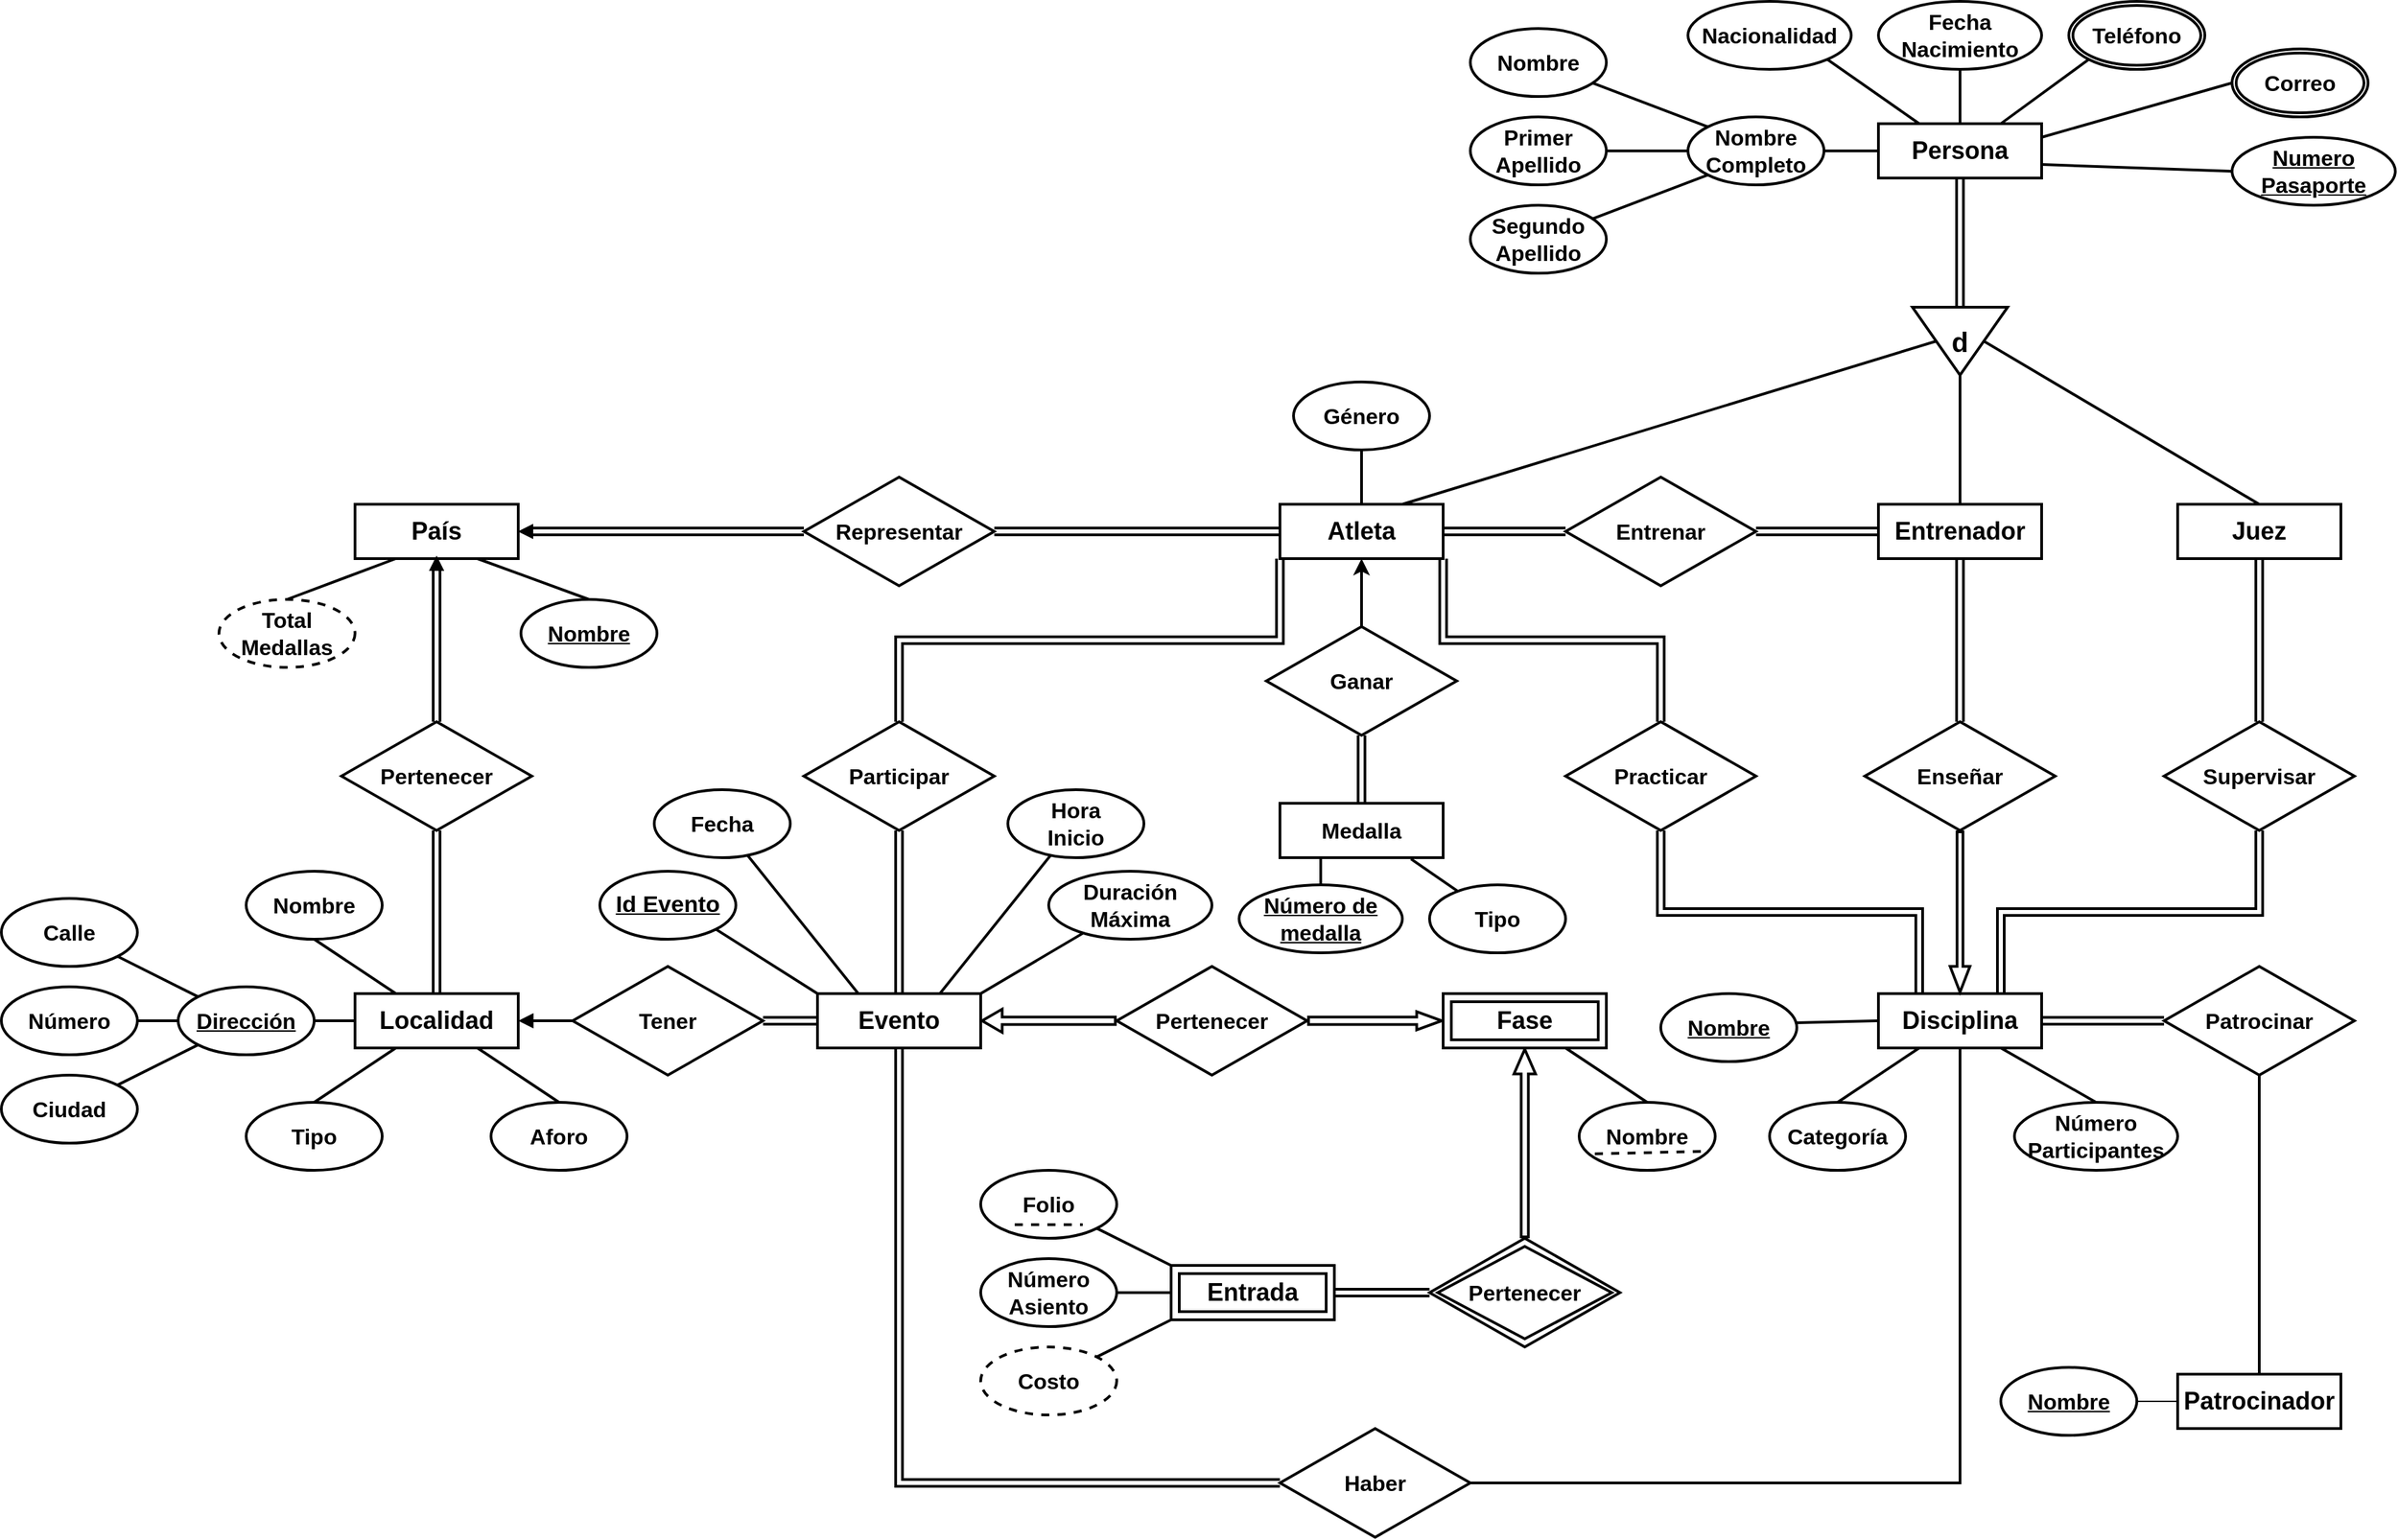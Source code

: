<mxfile version="24.7.12">
  <diagram name="Page-1" id="LiezAGvVRgzi3G7GpPHH">
    <mxGraphModel grid="1" page="1" gridSize="10" guides="1" tooltips="1" connect="1" arrows="1" fold="1" pageScale="1" pageWidth="1920" pageHeight="1200" math="0" shadow="0">
      <root>
        <mxCell id="0" />
        <mxCell id="1" parent="0" />
        <mxCell id="bsaB0ONzZgbv7g-aSTrf-12" style="rounded=0;orthogonalLoop=1;jettySize=auto;html=1;exitX=0;exitY=0.5;exitDx=0;exitDy=0;entryX=1;entryY=0.5;entryDx=0;entryDy=0;endArrow=none;endFill=0;" edge="1" parent="1" source="Hb0H6WGofjAmPDc08txa-2" target="Hb0H6WGofjAmPDc08txa-33">
          <mxGeometry relative="1" as="geometry" />
        </mxCell>
        <mxCell id="Hb0H6WGofjAmPDc08txa-2" value="&lt;b&gt;Patrocinador&lt;/b&gt;" style="whiteSpace=wrap;html=1;align=center;strokeWidth=2;fontSize=18;" vertex="1" parent="1">
          <mxGeometry x="1700" y="1040" width="120" height="40" as="geometry" />
        </mxCell>
        <mxCell id="XLZ75mZV-OmRJKidQhlg-319" style="edgeStyle=none;shape=connector;rounded=0;orthogonalLoop=1;jettySize=auto;html=1;exitX=0.75;exitY=1;exitDx=0;exitDy=0;entryX=0.5;entryY=0;entryDx=0;entryDy=0;strokeColor=default;strokeWidth=2;align=center;verticalAlign=middle;fontFamily=Helvetica;fontSize=11;fontColor=default;labelBackgroundColor=default;endArrow=none;endFill=0;" edge="1" parent="1" source="Hb0H6WGofjAmPDc08txa-3" target="Hb0H6WGofjAmPDc08txa-35">
          <mxGeometry relative="1" as="geometry" />
        </mxCell>
        <mxCell id="XLZ75mZV-OmRJKidQhlg-320" style="edgeStyle=none;shape=connector;rounded=0;orthogonalLoop=1;jettySize=auto;html=1;exitX=0.25;exitY=1;exitDx=0;exitDy=0;entryX=0.5;entryY=0;entryDx=0;entryDy=0;strokeColor=default;strokeWidth=2;align=center;verticalAlign=middle;fontFamily=Helvetica;fontSize=11;fontColor=default;labelBackgroundColor=default;endArrow=none;endFill=0;" edge="1" parent="1" source="Hb0H6WGofjAmPDc08txa-3" target="Hb0H6WGofjAmPDc08txa-34">
          <mxGeometry relative="1" as="geometry" />
        </mxCell>
        <mxCell id="XLZ75mZV-OmRJKidQhlg-321" style="edgeStyle=none;shape=connector;rounded=0;orthogonalLoop=1;jettySize=auto;html=1;exitX=0;exitY=0.5;exitDx=0;exitDy=0;entryX=1;entryY=0.5;entryDx=0;entryDy=0;strokeColor=default;strokeWidth=2;align=center;verticalAlign=middle;fontFamily=Helvetica;fontSize=11;fontColor=default;labelBackgroundColor=default;endArrow=none;endFill=0;" edge="1" parent="1" source="Hb0H6WGofjAmPDc08txa-3" target="Hb0H6WGofjAmPDc08txa-28">
          <mxGeometry relative="1" as="geometry" />
        </mxCell>
        <mxCell id="XLZ75mZV-OmRJKidQhlg-326" style="edgeStyle=none;shape=connector;rounded=0;orthogonalLoop=1;jettySize=auto;html=1;exitX=0.25;exitY=0;exitDx=0;exitDy=0;entryX=0.5;entryY=1;entryDx=0;entryDy=0;strokeColor=default;strokeWidth=2;align=center;verticalAlign=middle;fontFamily=Helvetica;fontSize=11;fontColor=default;labelBackgroundColor=default;endArrow=none;endFill=0;" edge="1" parent="1" source="Hb0H6WGofjAmPDc08txa-3" target="Hb0H6WGofjAmPDc08txa-26">
          <mxGeometry relative="1" as="geometry" />
        </mxCell>
        <mxCell id="Hb0H6WGofjAmPDc08txa-3" value="&lt;b&gt;Localidad&lt;/b&gt;" style="whiteSpace=wrap;html=1;align=center;strokeWidth=2;fontSize=18;" vertex="1" parent="1">
          <mxGeometry x="360" y="760" width="120" height="40" as="geometry" />
        </mxCell>
        <mxCell id="bsaB0ONzZgbv7g-aSTrf-31" style="edgeStyle=orthogonalEdgeStyle;shape=link;rounded=0;orthogonalLoop=1;jettySize=auto;html=1;exitX=0.5;exitY=1;exitDx=0;exitDy=0;entryX=0;entryY=0.5;entryDx=0;entryDy=0;strokeColor=default;strokeWidth=2;align=center;verticalAlign=middle;fontFamily=Helvetica;fontSize=11;fontColor=default;labelBackgroundColor=default;endArrow=none;endFill=0;" edge="1" parent="1" source="Hb0H6WGofjAmPDc08txa-6">
          <mxGeometry relative="1" as="geometry" />
        </mxCell>
        <mxCell id="glS4jCtYs4PfP6nNbwmN-5" style="edgeStyle=none;shape=flexArrow;rounded=0;orthogonalLoop=1;jettySize=auto;html=1;entryX=0;entryY=0.5;entryDx=0;entryDy=0;strokeColor=default;strokeWidth=2;align=center;verticalAlign=middle;fontFamily=Helvetica;fontSize=11;fontColor=default;labelBackgroundColor=default;startArrow=block;startFill=1;startSize=4.262;endArrow=none;endFill=0;width=4.615;startWidth=9.527;" edge="1" parent="1" source="Hb0H6WGofjAmPDc08txa-6" target="XLZ75mZV-OmRJKidQhlg-79">
          <mxGeometry relative="1" as="geometry" />
        </mxCell>
        <mxCell id="Hb0H6WGofjAmPDc08txa-6" value="&lt;b&gt;Evento&lt;/b&gt;" style="whiteSpace=wrap;html=1;align=center;strokeWidth=2;fontSize=18;gradientColor=none;strokeColor=default;verticalAlign=middle;fontFamily=Helvetica;fontColor=default;fontStyle=1;fillColor=default;" vertex="1" parent="1">
          <mxGeometry x="700" y="760" width="120" height="40" as="geometry" />
        </mxCell>
        <mxCell id="bsaB0ONzZgbv7g-aSTrf-29" style="edgeStyle=none;shape=connector;rounded=0;orthogonalLoop=1;jettySize=auto;html=1;exitX=0;exitY=1;exitDx=0;exitDy=0;entryX=1;entryY=0;entryDx=0;entryDy=0;strokeColor=default;strokeWidth=2;align=center;verticalAlign=middle;fontFamily=Helvetica;fontSize=11;fontColor=default;labelBackgroundColor=default;endArrow=none;endFill=0;" edge="1" parent="1" source="Hb0H6WGofjAmPDc08txa-7" target="Hb0H6WGofjAmPDc08txa-50">
          <mxGeometry relative="1" as="geometry" />
        </mxCell>
        <mxCell id="bsaB0ONzZgbv7g-aSTrf-30" style="edgeStyle=none;shape=connector;rounded=0;orthogonalLoop=1;jettySize=auto;html=1;exitX=0;exitY=0;exitDx=0;exitDy=0;entryX=1;entryY=1;entryDx=0;entryDy=0;strokeColor=default;strokeWidth=2;align=center;verticalAlign=middle;fontFamily=Helvetica;fontSize=11;fontColor=default;labelBackgroundColor=default;endArrow=none;endFill=0;" edge="1" parent="1" source="Hb0H6WGofjAmPDc08txa-7" target="Hb0H6WGofjAmPDc08txa-49">
          <mxGeometry relative="1" as="geometry" />
        </mxCell>
        <mxCell id="Hb0H6WGofjAmPDc08txa-7" value="Entrada" style="shape=ext;margin=3;double=1;whiteSpace=wrap;html=1;align=center;fontSize=18;fontStyle=1;strokeWidth=2;" vertex="1" parent="1">
          <mxGeometry x="960" y="960" width="120" height="40" as="geometry" />
        </mxCell>
        <mxCell id="Hb0H6WGofjAmPDc08txa-26" value="&lt;div&gt;Nombre&lt;/div&gt;" style="ellipse;whiteSpace=wrap;html=1;align=center;fontSize=16;fontStyle=1;strokeWidth=2;" vertex="1" parent="1">
          <mxGeometry x="280" y="670" width="100" height="50" as="geometry" />
        </mxCell>
        <mxCell id="XLZ75mZV-OmRJKidQhlg-324" style="edgeStyle=none;shape=connector;rounded=0;orthogonalLoop=1;jettySize=auto;html=1;exitX=0;exitY=1;exitDx=0;exitDy=0;entryX=1;entryY=0;entryDx=0;entryDy=0;strokeColor=default;strokeWidth=2;align=center;verticalAlign=middle;fontFamily=Helvetica;fontSize=11;fontColor=default;labelBackgroundColor=default;endArrow=none;endFill=0;" edge="1" parent="1" source="Hb0H6WGofjAmPDc08txa-28" target="Hb0H6WGofjAmPDc08txa-29">
          <mxGeometry relative="1" as="geometry" />
        </mxCell>
        <mxCell id="XLZ75mZV-OmRJKidQhlg-325" style="edgeStyle=none;shape=connector;rounded=0;orthogonalLoop=1;jettySize=auto;html=1;exitX=0;exitY=0;exitDx=0;exitDy=0;strokeColor=default;strokeWidth=2;align=center;verticalAlign=middle;fontFamily=Helvetica;fontSize=11;fontColor=default;labelBackgroundColor=default;endArrow=none;endFill=0;" edge="1" parent="1" source="Hb0H6WGofjAmPDc08txa-28" target="Hb0H6WGofjAmPDc08txa-31">
          <mxGeometry relative="1" as="geometry" />
        </mxCell>
        <mxCell id="Hb0H6WGofjAmPDc08txa-28" value="Dirección" style="ellipse;whiteSpace=wrap;html=1;align=center;fontStyle=5;strokeWidth=2;fontSize=16;" vertex="1" parent="1">
          <mxGeometry x="230" y="755" width="100" height="50" as="geometry" />
        </mxCell>
        <mxCell id="Hb0H6WGofjAmPDc08txa-29" value="Ciudad" style="ellipse;whiteSpace=wrap;html=1;align=center;fontSize=16;fontStyle=1;strokeWidth=2;" vertex="1" parent="1">
          <mxGeometry x="100" y="820" width="100" height="50" as="geometry" />
        </mxCell>
        <mxCell id="XLZ75mZV-OmRJKidQhlg-322" style="edgeStyle=none;shape=connector;rounded=0;orthogonalLoop=1;jettySize=auto;html=1;strokeColor=default;strokeWidth=2;align=center;verticalAlign=middle;fontFamily=Helvetica;fontSize=11;fontColor=default;labelBackgroundColor=default;endArrow=none;endFill=0;" edge="1" parent="1" source="Hb0H6WGofjAmPDc08txa-30" target="Hb0H6WGofjAmPDc08txa-28">
          <mxGeometry relative="1" as="geometry" />
        </mxCell>
        <mxCell id="Hb0H6WGofjAmPDc08txa-30" value="Número" style="ellipse;whiteSpace=wrap;html=1;align=center;fontSize=16;fontStyle=1;strokeWidth=2;" vertex="1" parent="1">
          <mxGeometry x="100" y="755" width="100" height="50" as="geometry" />
        </mxCell>
        <mxCell id="Hb0H6WGofjAmPDc08txa-31" value="Calle" style="ellipse;whiteSpace=wrap;html=1;align=center;fontSize=16;fontStyle=1;strokeWidth=2;" vertex="1" parent="1">
          <mxGeometry x="100" y="690" width="100" height="50" as="geometry" />
        </mxCell>
        <mxCell id="Hb0H6WGofjAmPDc08txa-33" value="Nombre" style="ellipse;whiteSpace=wrap;html=1;align=center;fontStyle=5;strokeWidth=2;fontSize=16;" vertex="1" parent="1">
          <mxGeometry x="1570" y="1035" width="100" height="50" as="geometry" />
        </mxCell>
        <mxCell id="Hb0H6WGofjAmPDc08txa-34" value="Tipo" style="ellipse;whiteSpace=wrap;html=1;align=center;fontSize=16;fontStyle=1;strokeWidth=2;" vertex="1" parent="1">
          <mxGeometry x="280" y="840" width="100" height="50" as="geometry" />
        </mxCell>
        <mxCell id="Hb0H6WGofjAmPDc08txa-35" value="Aforo" style="ellipse;whiteSpace=wrap;html=1;align=center;fontSize=16;fontStyle=1;strokeWidth=2;" vertex="1" parent="1">
          <mxGeometry x="460" y="840" width="100" height="50" as="geometry" />
        </mxCell>
        <mxCell id="Hb0H6WGofjAmPDc08txa-36" value="&lt;div&gt;Nombre&lt;/div&gt;" style="ellipse;whiteSpace=wrap;html=1;align=center;fontSize=16;fontStyle=1;strokeWidth=2;" vertex="1" parent="1">
          <mxGeometry x="1260" y="840" width="100" height="50" as="geometry" />
        </mxCell>
        <mxCell id="XLZ75mZV-OmRJKidQhlg-231" style="edgeStyle=none;shape=connector;rounded=0;orthogonalLoop=1;jettySize=auto;html=1;exitX=1;exitY=1;exitDx=0;exitDy=0;entryX=0;entryY=0;entryDx=0;entryDy=0;strokeColor=default;strokeWidth=2;align=center;verticalAlign=middle;fontFamily=Helvetica;fontSize=11;fontColor=default;labelBackgroundColor=default;endArrow=none;endFill=0;" edge="1" parent="1" source="Hb0H6WGofjAmPDc08txa-45" target="Hb0H6WGofjAmPDc08txa-6">
          <mxGeometry relative="1" as="geometry" />
        </mxCell>
        <mxCell id="Hb0H6WGofjAmPDc08txa-45" value="Id Evento" style="ellipse;whiteSpace=wrap;html=1;align=center;fontStyle=5;strokeWidth=2;fontSize=17;" vertex="1" parent="1">
          <mxGeometry x="540" y="670.0" width="100" height="50" as="geometry" />
        </mxCell>
        <mxCell id="XLZ75mZV-OmRJKidQhlg-232" style="edgeStyle=none;shape=connector;rounded=0;orthogonalLoop=1;jettySize=auto;html=1;entryX=0.25;entryY=0;entryDx=0;entryDy=0;strokeColor=default;strokeWidth=2;align=center;verticalAlign=middle;fontFamily=Helvetica;fontSize=11;fontColor=default;labelBackgroundColor=default;endArrow=none;endFill=0;" edge="1" parent="1" source="Hb0H6WGofjAmPDc08txa-46" target="Hb0H6WGofjAmPDc08txa-6">
          <mxGeometry relative="1" as="geometry" />
        </mxCell>
        <mxCell id="Hb0H6WGofjAmPDc08txa-46" value="Fecha" style="ellipse;whiteSpace=wrap;html=1;align=center;fontSize=16;fontStyle=1;strokeWidth=2;" vertex="1" parent="1">
          <mxGeometry x="580" y="610" width="100" height="50" as="geometry" />
        </mxCell>
        <mxCell id="XLZ75mZV-OmRJKidQhlg-259" style="edgeStyle=none;shape=connector;rounded=0;orthogonalLoop=1;jettySize=auto;html=1;entryX=0.75;entryY=0;entryDx=0;entryDy=0;strokeColor=default;strokeWidth=2;align=center;verticalAlign=middle;fontFamily=Helvetica;fontSize=11;fontColor=default;labelBackgroundColor=default;endArrow=none;endFill=0;" edge="1" parent="1" source="Hb0H6WGofjAmPDc08txa-47" target="Hb0H6WGofjAmPDc08txa-6">
          <mxGeometry relative="1" as="geometry" />
        </mxCell>
        <mxCell id="Hb0H6WGofjAmPDc08txa-47" value="&lt;div&gt;Hora&lt;/div&gt;&lt;div&gt;Inicio&lt;br&gt;&lt;/div&gt;" style="ellipse;whiteSpace=wrap;html=1;align=center;fontSize=16;fontStyle=1;strokeWidth=2;" vertex="1" parent="1">
          <mxGeometry x="840" y="610" width="100" height="50" as="geometry" />
        </mxCell>
        <mxCell id="XLZ75mZV-OmRJKidQhlg-260" style="edgeStyle=none;shape=connector;rounded=0;orthogonalLoop=1;jettySize=auto;html=1;entryX=1;entryY=0;entryDx=0;entryDy=0;strokeColor=default;strokeWidth=2;align=center;verticalAlign=middle;fontFamily=Helvetica;fontSize=11;fontColor=default;labelBackgroundColor=default;endArrow=none;endFill=0;" edge="1" parent="1" source="Hb0H6WGofjAmPDc08txa-48" target="Hb0H6WGofjAmPDc08txa-6">
          <mxGeometry relative="1" as="geometry" />
        </mxCell>
        <mxCell id="Hb0H6WGofjAmPDc08txa-48" value="&lt;div&gt;Duración&lt;/div&gt;&lt;div&gt;Máxima&lt;br&gt;&lt;/div&gt;" style="ellipse;whiteSpace=wrap;html=1;align=center;fontSize=16;fontStyle=1;strokeWidth=2;" vertex="1" parent="1">
          <mxGeometry x="870" y="670" width="120" height="50" as="geometry" />
        </mxCell>
        <mxCell id="Hb0H6WGofjAmPDc08txa-49" value="Folio" style="ellipse;whiteSpace=wrap;html=1;align=center;fontStyle=1;strokeWidth=2;fontSize=16;" vertex="1" parent="1">
          <mxGeometry x="820" y="890" width="100" height="50" as="geometry" />
        </mxCell>
        <mxCell id="Hb0H6WGofjAmPDc08txa-50" value="Costo" style="ellipse;whiteSpace=wrap;html=1;align=center;dashed=1;fontStyle=1;fontSize=16;strokeWidth=2;" vertex="1" parent="1">
          <mxGeometry x="820" y="1020" width="100" height="50" as="geometry" />
        </mxCell>
        <mxCell id="XLZ75mZV-OmRJKidQhlg-55" style="shape=link;rounded=0;orthogonalLoop=1;jettySize=auto;html=1;entryX=0.25;entryY=0;entryDx=0;entryDy=0;strokeColor=default;strokeWidth=2;align=center;verticalAlign=middle;fontFamily=Helvetica;fontSize=11;fontColor=default;labelBackgroundColor=default;endArrow=none;endFill=0;edgeStyle=elbowEdgeStyle;elbow=vertical;" edge="1" parent="1" source="XLZ75mZV-OmRJKidQhlg-21" target="Hb0H6WGofjAmPDc08txa-1">
          <mxGeometry relative="1" as="geometry" />
        </mxCell>
        <mxCell id="XLZ75mZV-OmRJKidQhlg-21" value="&lt;b&gt;Practicar&lt;/b&gt;" style="shape=rhombus;perimeter=rhombusPerimeter;whiteSpace=wrap;html=1;align=center;fontFamily=Helvetica;fontSize=16;labelBackgroundColor=default;strokeWidth=2;" vertex="1" parent="1">
          <mxGeometry x="1250" y="560" width="140" height="80" as="geometry" />
        </mxCell>
        <mxCell id="XLZ75mZV-OmRJKidQhlg-222" style="edgeStyle=none;shape=connector;rounded=0;orthogonalLoop=1;jettySize=auto;html=1;entryX=0.5;entryY=0;entryDx=0;entryDy=0;strokeColor=default;strokeWidth=2;align=center;verticalAlign=middle;fontFamily=Helvetica;fontSize=11;fontColor=default;labelBackgroundColor=default;endArrow=none;endFill=0;" edge="1" parent="1" source="XLZ75mZV-OmRJKidQhlg-2" target="XLZ75mZV-OmRJKidQhlg-6">
          <mxGeometry relative="1" as="geometry" />
        </mxCell>
        <mxCell id="XLZ75mZV-OmRJKidQhlg-2" value="d" style="triangle;whiteSpace=wrap;html=1;rotation=90;strokeWidth=2;fontSize=20;fontStyle=1;verticalAlign=middle;horizontal=0;labelPosition=center;verticalLabelPosition=middle;align=center;labelBackgroundColor=none;" vertex="1" parent="1">
          <mxGeometry x="1515" y="245" width="50" height="70" as="geometry" />
        </mxCell>
        <mxCell id="XLZ75mZV-OmRJKidQhlg-255" style="edgeStyle=none;shape=link;rounded=0;orthogonalLoop=1;jettySize=auto;html=1;entryX=0;entryY=0.5;entryDx=0;entryDy=0;strokeColor=default;strokeWidth=2;align=center;verticalAlign=middle;fontFamily=Helvetica;fontSize=11;fontColor=default;labelBackgroundColor=default;endArrow=none;endFill=0;" edge="1" parent="1" source="XLZ75mZV-OmRJKidQhlg-4" target="XLZ75mZV-OmRJKidQhlg-97">
          <mxGeometry relative="1" as="geometry" />
        </mxCell>
        <mxCell id="XLZ75mZV-OmRJKidQhlg-261" style="edgeStyle=elbowEdgeStyle;shape=link;rounded=0;orthogonalLoop=1;jettySize=auto;html=1;exitX=1;exitY=1;exitDx=0;exitDy=0;entryX=0.5;entryY=0;entryDx=0;entryDy=0;strokeColor=default;strokeWidth=2;align=center;verticalAlign=middle;fontFamily=Helvetica;fontSize=11;fontColor=default;labelBackgroundColor=default;endArrow=none;endFill=0;elbow=vertical;" edge="1" parent="1" source="XLZ75mZV-OmRJKidQhlg-4" target="XLZ75mZV-OmRJKidQhlg-21">
          <mxGeometry relative="1" as="geometry" />
        </mxCell>
        <mxCell id="XLZ75mZV-OmRJKidQhlg-307" style="edgeStyle=none;shape=connector;rounded=0;orthogonalLoop=1;jettySize=auto;html=1;exitX=0.5;exitY=0;exitDx=0;exitDy=0;entryX=0.5;entryY=1;entryDx=0;entryDy=0;strokeColor=default;strokeWidth=2;align=center;verticalAlign=middle;fontFamily=Helvetica;fontSize=11;fontColor=default;labelBackgroundColor=default;endArrow=none;endFill=0;" edge="1" parent="1" source="XLZ75mZV-OmRJKidQhlg-4" target="XLZ75mZV-OmRJKidQhlg-10">
          <mxGeometry relative="1" as="geometry" />
        </mxCell>
        <mxCell id="XLZ75mZV-OmRJKidQhlg-308" style="shape=connector;rounded=0;orthogonalLoop=1;jettySize=auto;html=1;exitX=0.75;exitY=0;exitDx=0;exitDy=0;entryX=0.5;entryY=1;entryDx=0;entryDy=0;strokeColor=default;strokeWidth=2;align=center;verticalAlign=middle;fontFamily=Helvetica;fontSize=11;fontColor=default;labelBackgroundColor=default;endArrow=none;endFill=0;" edge="1" parent="1" source="XLZ75mZV-OmRJKidQhlg-4" target="XLZ75mZV-OmRJKidQhlg-2">
          <mxGeometry relative="1" as="geometry" />
        </mxCell>
        <mxCell id="XLZ75mZV-OmRJKidQhlg-4" value="&lt;b&gt;Atleta&lt;/b&gt;" style="whiteSpace=wrap;html=1;align=center;strokeWidth=2;fontSize=18;" vertex="1" parent="1">
          <mxGeometry x="1040" y="400" width="120" height="40" as="geometry" />
        </mxCell>
        <mxCell id="XLZ75mZV-OmRJKidQhlg-89" style="shape=link;rounded=0;orthogonalLoop=1;jettySize=auto;html=1;entryX=0.5;entryY=0;entryDx=0;entryDy=0;strokeColor=default;strokeWidth=2;align=center;verticalAlign=middle;fontFamily=Helvetica;fontSize=11;fontColor=default;labelBackgroundColor=default;endArrow=none;endFill=0;" edge="1" parent="1" source="XLZ75mZV-OmRJKidQhlg-5" target="XLZ75mZV-OmRJKidQhlg-88">
          <mxGeometry relative="1" as="geometry" />
        </mxCell>
        <mxCell id="XLZ75mZV-OmRJKidQhlg-309" style="edgeStyle=none;shape=connector;rounded=0;orthogonalLoop=1;jettySize=auto;html=1;exitX=0.5;exitY=0;exitDx=0;exitDy=0;entryX=0.5;entryY=0;entryDx=0;entryDy=0;strokeColor=default;strokeWidth=2;align=center;verticalAlign=middle;fontFamily=Helvetica;fontSize=11;fontColor=default;labelBackgroundColor=default;endArrow=none;endFill=0;" edge="1" parent="1" source="XLZ75mZV-OmRJKidQhlg-5" target="XLZ75mZV-OmRJKidQhlg-2">
          <mxGeometry relative="1" as="geometry" />
        </mxCell>
        <mxCell id="XLZ75mZV-OmRJKidQhlg-5" value="&lt;b&gt;Juez&lt;/b&gt;" style="whiteSpace=wrap;html=1;align=center;strokeWidth=2;fontSize=18;" vertex="1" parent="1">
          <mxGeometry x="1700" y="400" width="120" height="40" as="geometry" />
        </mxCell>
        <mxCell id="XLZ75mZV-OmRJKidQhlg-93" style="shape=link;rounded=0;orthogonalLoop=1;jettySize=auto;html=1;exitX=0.5;exitY=1;exitDx=0;exitDy=0;entryX=0.5;entryY=0;entryDx=0;entryDy=0;strokeColor=default;strokeWidth=2;align=center;verticalAlign=middle;fontFamily=Helvetica;fontSize=11;fontColor=default;labelBackgroundColor=default;endArrow=none;endFill=0;" edge="1" parent="1" source="XLZ75mZV-OmRJKidQhlg-6" target="XLZ75mZV-OmRJKidQhlg-91">
          <mxGeometry relative="1" as="geometry" />
        </mxCell>
        <mxCell id="XLZ75mZV-OmRJKidQhlg-6" value="&lt;b&gt;Entrenador&lt;/b&gt;" style="whiteSpace=wrap;html=1;align=center;strokeWidth=2;fontSize=18;" vertex="1" parent="1">
          <mxGeometry x="1480" y="400" width="120" height="40" as="geometry" />
        </mxCell>
        <mxCell id="XLZ75mZV-OmRJKidQhlg-10" value="Género" style="ellipse;whiteSpace=wrap;html=1;align=center;fontSize=16;fontStyle=1;strokeWidth=2;" vertex="1" parent="1">
          <mxGeometry x="1050" y="310" width="100" height="50" as="geometry" />
        </mxCell>
        <mxCell id="bsaB0ONzZgbv7g-aSTrf-7" style="edgeStyle=orthogonalEdgeStyle;rounded=0;orthogonalLoop=1;jettySize=auto;html=1;entryX=0;entryY=0.5;entryDx=0;entryDy=0;shape=link;strokeWidth=2;" edge="1" parent="1" source="XLZ75mZV-OmRJKidQhlg-44" target="bsaB0ONzZgbv7g-aSTrf-1">
          <mxGeometry relative="1" as="geometry" />
        </mxCell>
        <mxCell id="bsaB0ONzZgbv7g-aSTrf-10" style="edgeStyle=orthogonalEdgeStyle;rounded=0;orthogonalLoop=1;jettySize=auto;html=1;entryX=0;entryY=0.5;entryDx=0;entryDy=0;shape=link;strokeWidth=2;" edge="1" parent="1" source="XLZ75mZV-OmRJKidQhlg-44" target="XLZ75mZV-OmRJKidQhlg-4">
          <mxGeometry relative="1" as="geometry">
            <mxPoint x="1030" y="420" as="targetPoint" />
          </mxGeometry>
        </mxCell>
        <mxCell id="XLZ75mZV-OmRJKidQhlg-44" value="Representar" style="shape=rhombus;perimeter=rhombusPerimeter;whiteSpace=wrap;html=1;align=center;fontFamily=Helvetica;fontSize=16;labelBackgroundColor=default;strokeWidth=2;fontStyle=1;" vertex="1" parent="1">
          <mxGeometry x="690" y="380" width="140" height="80" as="geometry" />
        </mxCell>
        <mxCell id="XLZ75mZV-OmRJKidQhlg-317" style="edgeStyle=none;shape=connector;rounded=0;orthogonalLoop=1;jettySize=auto;html=1;exitX=1;exitY=0.25;exitDx=0;exitDy=0;entryX=0;entryY=0.5;entryDx=0;entryDy=0;strokeColor=default;strokeWidth=2;align=center;verticalAlign=middle;fontFamily=Helvetica;fontSize=11;fontColor=default;labelBackgroundColor=default;endArrow=none;endFill=0;" edge="1" parent="1" source="Xgz-6MezOFdyf_Pj4uTc-2" target="Hb0H6WGofjAmPDc08txa-20">
          <mxGeometry relative="1" as="geometry" />
        </mxCell>
        <mxCell id="XLZ75mZV-OmRJKidQhlg-318" style="edgeStyle=none;shape=connector;rounded=0;orthogonalLoop=1;jettySize=auto;html=1;exitX=1;exitY=0.75;exitDx=0;exitDy=0;entryX=0;entryY=0.5;entryDx=0;entryDy=0;strokeColor=default;strokeWidth=2;align=center;verticalAlign=middle;fontFamily=Helvetica;fontSize=11;fontColor=default;labelBackgroundColor=default;endArrow=none;endFill=0;" edge="1" parent="1" source="Xgz-6MezOFdyf_Pj4uTc-2" target="PYGc47ojC0L4GHuPLks1-1">
          <mxGeometry relative="1" as="geometry" />
        </mxCell>
        <mxCell id="dl1tkuRS0JET9WbTKx72-1" style="edgeStyle=orthogonalEdgeStyle;rounded=0;orthogonalLoop=1;jettySize=auto;html=1;exitX=0.5;exitY=1;exitDx=0;exitDy=0;entryX=0;entryY=0.5;entryDx=0;entryDy=0;shape=link;strokeWidth=2;" edge="1" parent="1" source="Xgz-6MezOFdyf_Pj4uTc-2" target="XLZ75mZV-OmRJKidQhlg-2">
          <mxGeometry relative="1" as="geometry" />
        </mxCell>
        <mxCell id="Xgz-6MezOFdyf_Pj4uTc-2" value="&lt;b&gt;Persona&lt;/b&gt;" style="whiteSpace=wrap;html=1;align=center;strokeWidth=2;fontSize=18;" vertex="1" parent="1">
          <mxGeometry x="1480" y="120" width="120" height="40" as="geometry" />
        </mxCell>
        <mxCell id="XLZ75mZV-OmRJKidQhlg-283" style="edgeStyle=none;shape=connector;rounded=0;orthogonalLoop=1;jettySize=auto;html=1;exitX=1;exitY=0.5;exitDx=0;exitDy=0;entryX=0;entryY=0.5;entryDx=0;entryDy=0;strokeColor=default;strokeWidth=2;align=center;verticalAlign=middle;fontFamily=Helvetica;fontSize=11;fontColor=default;labelBackgroundColor=default;endArrow=none;endFill=0;" edge="1" parent="1" source="Hb0H6WGofjAmPDc08txa-9" target="Xgz-6MezOFdyf_Pj4uTc-2">
          <mxGeometry relative="1" as="geometry" />
        </mxCell>
        <mxCell id="Hb0H6WGofjAmPDc08txa-9" value="&lt;div&gt;Nombre&lt;/div&gt;&lt;div&gt;Completo&lt;/div&gt;" style="ellipse;whiteSpace=wrap;html=1;align=center;fontSize=16;fontStyle=1;strokeWidth=2;" vertex="1" parent="1">
          <mxGeometry x="1340" y="115" width="100" height="50" as="geometry" />
        </mxCell>
        <mxCell id="wqS5xg80rbCjCoyvhpCd-5" style="edgeStyle=none;shape=connector;rounded=0;orthogonalLoop=1;jettySize=auto;html=1;entryX=0;entryY=0;entryDx=0;entryDy=0;strokeColor=default;strokeWidth=2;align=center;verticalAlign=middle;fontFamily=Helvetica;fontSize=11;fontColor=default;labelBackgroundColor=default;endArrow=none;endFill=0;" edge="1" parent="1" source="Hb0H6WGofjAmPDc08txa-13" target="Hb0H6WGofjAmPDc08txa-9">
          <mxGeometry relative="1" as="geometry" />
        </mxCell>
        <mxCell id="Hb0H6WGofjAmPDc08txa-13" value="&lt;div&gt;Nombre&lt;/div&gt;" style="ellipse;whiteSpace=wrap;html=1;align=center;fontSize=16;fontStyle=1;strokeWidth=2;" vertex="1" parent="1">
          <mxGeometry x="1180" y="50" width="100" height="50" as="geometry" />
        </mxCell>
        <mxCell id="wqS5xg80rbCjCoyvhpCd-6" style="edgeStyle=none;shape=connector;rounded=0;orthogonalLoop=1;jettySize=auto;html=1;entryX=0;entryY=0.5;entryDx=0;entryDy=0;strokeColor=default;strokeWidth=2;align=center;verticalAlign=middle;fontFamily=Helvetica;fontSize=11;fontColor=default;labelBackgroundColor=default;endArrow=none;endFill=0;" edge="1" parent="1" source="Hb0H6WGofjAmPDc08txa-14" target="Hb0H6WGofjAmPDc08txa-9">
          <mxGeometry relative="1" as="geometry" />
        </mxCell>
        <mxCell id="Hb0H6WGofjAmPDc08txa-14" value="&lt;div&gt;Primer&lt;/div&gt;&lt;div&gt;Apellido&lt;br&gt;&lt;/div&gt;" style="ellipse;whiteSpace=wrap;html=1;align=center;fontSize=16;fontStyle=1;strokeWidth=2;" vertex="1" parent="1">
          <mxGeometry x="1180" y="115" width="100" height="50" as="geometry" />
        </mxCell>
        <mxCell id="wqS5xg80rbCjCoyvhpCd-7" style="edgeStyle=none;shape=connector;rounded=0;orthogonalLoop=1;jettySize=auto;html=1;entryX=0;entryY=1;entryDx=0;entryDy=0;strokeColor=default;strokeWidth=2;align=center;verticalAlign=middle;fontFamily=Helvetica;fontSize=11;fontColor=default;labelBackgroundColor=default;endArrow=none;endFill=0;" edge="1" parent="1" source="Hb0H6WGofjAmPDc08txa-15" target="Hb0H6WGofjAmPDc08txa-9">
          <mxGeometry relative="1" as="geometry" />
        </mxCell>
        <mxCell id="Hb0H6WGofjAmPDc08txa-15" value="&lt;div&gt;Segundo&lt;/div&gt;&lt;div&gt;Apellido&lt;br&gt;&lt;/div&gt;" style="ellipse;whiteSpace=wrap;html=1;align=center;fontSize=16;fontStyle=1;strokeWidth=2;" vertex="1" parent="1">
          <mxGeometry x="1180" y="180" width="100" height="50" as="geometry" />
        </mxCell>
        <mxCell id="XLZ75mZV-OmRJKidQhlg-237" style="edgeStyle=none;shape=connector;rounded=0;orthogonalLoop=1;jettySize=auto;html=1;exitX=1;exitY=1;exitDx=0;exitDy=0;entryX=0.25;entryY=0;entryDx=0;entryDy=0;strokeColor=default;strokeWidth=2;align=center;verticalAlign=middle;fontFamily=Helvetica;fontSize=11;fontColor=default;labelBackgroundColor=default;endArrow=none;endFill=0;" edge="1" parent="1" source="Hb0H6WGofjAmPDc08txa-16" target="Xgz-6MezOFdyf_Pj4uTc-2">
          <mxGeometry relative="1" as="geometry" />
        </mxCell>
        <mxCell id="Hb0H6WGofjAmPDc08txa-16" value="Nacionalidad" style="ellipse;whiteSpace=wrap;html=1;align=center;fontSize=16;fontStyle=1;strokeWidth=2;" vertex="1" parent="1">
          <mxGeometry x="1340" y="30" width="120" height="50" as="geometry" />
        </mxCell>
        <mxCell id="XLZ75mZV-OmRJKidQhlg-238" style="edgeStyle=none;shape=connector;rounded=0;orthogonalLoop=1;jettySize=auto;html=1;entryX=0.5;entryY=0;entryDx=0;entryDy=0;strokeColor=default;strokeWidth=2;align=center;verticalAlign=middle;fontFamily=Helvetica;fontSize=11;fontColor=default;labelBackgroundColor=default;endArrow=none;endFill=0;" edge="1" parent="1" source="Hb0H6WGofjAmPDc08txa-17" target="Xgz-6MezOFdyf_Pj4uTc-2">
          <mxGeometry relative="1" as="geometry" />
        </mxCell>
        <mxCell id="Hb0H6WGofjAmPDc08txa-17" value="&lt;div&gt;Fecha&lt;/div&gt;&lt;div&gt;Nacimiento&lt;br&gt;&lt;/div&gt;" style="ellipse;whiteSpace=wrap;html=1;align=center;fontSize=16;fontStyle=1;strokeWidth=2;" vertex="1" parent="1">
          <mxGeometry x="1480" y="30" width="120" height="50" as="geometry" />
        </mxCell>
        <mxCell id="XLZ75mZV-OmRJKidQhlg-239" style="edgeStyle=none;shape=connector;rounded=0;orthogonalLoop=1;jettySize=auto;html=1;exitX=0;exitY=1;exitDx=0;exitDy=0;entryX=0.75;entryY=0;entryDx=0;entryDy=0;strokeColor=default;strokeWidth=2;align=center;verticalAlign=middle;fontFamily=Helvetica;fontSize=11;fontColor=default;labelBackgroundColor=default;endArrow=none;endFill=0;" edge="1" parent="1" source="Hb0H6WGofjAmPDc08txa-19" target="Xgz-6MezOFdyf_Pj4uTc-2">
          <mxGeometry relative="1" as="geometry" />
        </mxCell>
        <mxCell id="Hb0H6WGofjAmPDc08txa-19" value="Teléfono" style="ellipse;shape=doubleEllipse;margin=3;whiteSpace=wrap;html=1;align=center;strokeWidth=2;fontStyle=1;fontSize=16;" vertex="1" parent="1">
          <mxGeometry x="1620" y="30" width="100" height="50" as="geometry" />
        </mxCell>
        <mxCell id="Hb0H6WGofjAmPDc08txa-20" value="Correo" style="ellipse;shape=doubleEllipse;margin=3;whiteSpace=wrap;html=1;align=center;strokeWidth=2;fontStyle=1;fontSize=16;" vertex="1" parent="1">
          <mxGeometry x="1740" y="65" width="100" height="50" as="geometry" />
        </mxCell>
        <mxCell id="XLZ75mZV-OmRJKidQhlg-50" style="edgeStyle=none;shape=connector;rounded=0;orthogonalLoop=1;jettySize=auto;html=1;exitX=0;exitY=0.5;exitDx=0;exitDy=0;entryX=0.985;entryY=0.429;entryDx=0;entryDy=0;strokeColor=default;strokeWidth=2;align=center;verticalAlign=middle;fontFamily=Helvetica;fontSize=11;fontColor=default;labelBackgroundColor=default;endArrow=none;endFill=0;entryPerimeter=0;" edge="1" parent="1" source="Hb0H6WGofjAmPDc08txa-1" target="Hb0H6WGofjAmPDc08txa-21">
          <mxGeometry relative="1" as="geometry" />
        </mxCell>
        <mxCell id="bsaB0ONzZgbv7g-aSTrf-35" style="edgeStyle=none;shape=connector;rounded=0;orthogonalLoop=1;jettySize=auto;html=1;exitX=0.25;exitY=1;exitDx=0;exitDy=0;entryX=0.5;entryY=0;entryDx=0;entryDy=0;strokeColor=default;strokeWidth=2;align=center;verticalAlign=middle;fontFamily=Helvetica;fontSize=11;fontColor=default;labelBackgroundColor=default;endArrow=none;endFill=0;" edge="1" parent="1" source="Hb0H6WGofjAmPDc08txa-1" target="Hb0H6WGofjAmPDc08txa-22">
          <mxGeometry relative="1" as="geometry" />
        </mxCell>
        <mxCell id="bsaB0ONzZgbv7g-aSTrf-36" style="edgeStyle=none;shape=connector;rounded=0;orthogonalLoop=1;jettySize=auto;html=1;exitX=0.75;exitY=1;exitDx=0;exitDy=0;entryX=0.5;entryY=0;entryDx=0;entryDy=0;strokeColor=default;strokeWidth=2;align=center;verticalAlign=middle;fontFamily=Helvetica;fontSize=11;fontColor=default;labelBackgroundColor=default;endArrow=none;endFill=0;" edge="1" parent="1" source="Hb0H6WGofjAmPDc08txa-1" target="Hb0H6WGofjAmPDc08txa-23">
          <mxGeometry relative="1" as="geometry" />
        </mxCell>
        <mxCell id="Hb0H6WGofjAmPDc08txa-1" value="&lt;b&gt;Disciplina&lt;/b&gt;" style="whiteSpace=wrap;html=1;align=center;strokeWidth=2;fontSize=18;" vertex="1" parent="1">
          <mxGeometry x="1480" y="760" width="120" height="40" as="geometry" />
        </mxCell>
        <mxCell id="Hb0H6WGofjAmPDc08txa-21" value="Nombre" style="ellipse;whiteSpace=wrap;html=1;align=center;fontStyle=5;strokeWidth=2;fontSize=16;" vertex="1" parent="1">
          <mxGeometry x="1320" y="760" width="100" height="50" as="geometry" />
        </mxCell>
        <mxCell id="Hb0H6WGofjAmPDc08txa-22" value="Categoría" style="ellipse;whiteSpace=wrap;html=1;align=center;fontSize=16;fontStyle=1;strokeWidth=2;" vertex="1" parent="1">
          <mxGeometry x="1400" y="840" width="100" height="50" as="geometry" />
        </mxCell>
        <mxCell id="Hb0H6WGofjAmPDc08txa-23" value="&lt;div&gt;Número&lt;/div&gt;&lt;div&gt;Participantes&lt;br&gt;&lt;/div&gt;" style="ellipse;whiteSpace=wrap;html=1;align=center;fontSize=16;fontStyle=1;strokeWidth=2;verticalAlign=middle;horizontal=1;" vertex="1" parent="1">
          <mxGeometry x="1580" y="840" width="120" height="50" as="geometry" />
        </mxCell>
        <mxCell id="XLZ75mZV-OmRJKidQhlg-194" style="edgeStyle=none;rounded=0;orthogonalLoop=1;jettySize=auto;html=1;entryX=0.5;entryY=0;entryDx=0;entryDy=0;strokeColor=default;strokeWidth=2;align=center;verticalAlign=middle;fontFamily=Helvetica;fontSize=11;fontColor=default;labelBackgroundColor=default;endArrow=none;endFill=0;" edge="1" parent="1" source="XLZ75mZV-OmRJKidQhlg-56" target="Hb0H6WGofjAmPDc08txa-2">
          <mxGeometry relative="1" as="geometry" />
        </mxCell>
        <mxCell id="XLZ75mZV-OmRJKidQhlg-272" style="edgeStyle=none;shape=link;rounded=0;orthogonalLoop=1;jettySize=auto;html=1;strokeColor=default;strokeWidth=2;align=center;verticalAlign=middle;fontFamily=Helvetica;fontSize=11;fontColor=default;labelBackgroundColor=default;endArrow=none;endFill=0;" edge="1" parent="1" source="XLZ75mZV-OmRJKidQhlg-56" target="Hb0H6WGofjAmPDc08txa-1">
          <mxGeometry relative="1" as="geometry" />
        </mxCell>
        <mxCell id="XLZ75mZV-OmRJKidQhlg-56" value="&lt;b&gt;Patrocinar&lt;/b&gt;" style="shape=rhombus;perimeter=rhombusPerimeter;whiteSpace=wrap;html=1;align=center;fontFamily=Helvetica;fontSize=16;labelBackgroundColor=default;strokeWidth=2;" vertex="1" parent="1">
          <mxGeometry x="1690" y="740" width="140" height="80" as="geometry" />
        </mxCell>
        <mxCell id="XLZ75mZV-OmRJKidQhlg-152" style="edgeStyle=none;rounded=0;orthogonalLoop=1;jettySize=auto;html=1;entryX=0.5;entryY=0;entryDx=0;entryDy=0;strokeColor=default;strokeWidth=2;align=center;verticalAlign=middle;fontFamily=Helvetica;fontSize=11;fontColor=default;labelBackgroundColor=default;endArrow=none;endFill=0;shape=link;" edge="1" parent="1" source="XLZ75mZV-OmRJKidQhlg-59" target="Hb0H6WGofjAmPDc08txa-3">
          <mxGeometry relative="1" as="geometry" />
        </mxCell>
        <mxCell id="XLZ75mZV-OmRJKidQhlg-59" value="&lt;font style=&quot;font-size: 16px;&quot;&gt;Pertenecer&lt;/font&gt;" style="shape=rhombus;perimeter=rhombusPerimeter;whiteSpace=wrap;align=center;fontFamily=Helvetica;fontSize=16;labelBackgroundColor=default;strokeWidth=2;fontStyle=1;labelBorderColor=none;textShadow=0;html=1;verticalAlign=middle;" vertex="1" parent="1">
          <mxGeometry x="350" y="560" width="140" height="80" as="geometry" />
        </mxCell>
        <mxCell id="XLZ75mZV-OmRJKidQhlg-70" style="rounded=0;orthogonalLoop=1;jettySize=auto;html=1;strokeColor=default;strokeWidth=2;align=center;verticalAlign=middle;fontFamily=Helvetica;fontSize=11;fontColor=default;labelBackgroundColor=default;endArrow=none;endFill=0;shape=link;" edge="1" parent="1" source="XLZ75mZV-OmRJKidQhlg-63" target="Hb0H6WGofjAmPDc08txa-6">
          <mxGeometry relative="1" as="geometry" />
        </mxCell>
        <mxCell id="XLZ75mZV-OmRJKidQhlg-250" style="edgeStyle=none;shape=connector;rounded=0;orthogonalLoop=1;jettySize=auto;html=1;entryX=1;entryY=0.5;entryDx=0;entryDy=0;strokeColor=default;strokeWidth=2;align=center;verticalAlign=middle;fontFamily=Helvetica;fontSize=11;fontColor=default;labelBackgroundColor=default;endArrow=block;endFill=1;startArrow=none;startFill=0;" edge="1" parent="1" source="XLZ75mZV-OmRJKidQhlg-63" target="Hb0H6WGofjAmPDc08txa-3">
          <mxGeometry relative="1" as="geometry" />
        </mxCell>
        <mxCell id="XLZ75mZV-OmRJKidQhlg-63" value="Tener" style="shape=rhombus;perimeter=rhombusPerimeter;whiteSpace=wrap;align=center;fontFamily=Helvetica;fontSize=16;labelBackgroundColor=default;strokeWidth=2;fontStyle=1;labelBorderColor=none;textShadow=0;html=1;verticalAlign=middle;" vertex="1" parent="1">
          <mxGeometry x="520" y="740" width="140" height="80" as="geometry" />
        </mxCell>
        <mxCell id="XLZ75mZV-OmRJKidQhlg-79" value="&lt;b&gt;Pertenecer&lt;/b&gt;" style="shape=rhombus;perimeter=rhombusPerimeter;whiteSpace=wrap;html=1;align=center;fontFamily=Helvetica;fontSize=16;labelBackgroundColor=default;strokeWidth=2;" vertex="1" parent="1">
          <mxGeometry x="920" y="740" width="140" height="80" as="geometry" />
        </mxCell>
        <mxCell id="XLZ75mZV-OmRJKidQhlg-314" style="edgeStyle=elbowEdgeStyle;shape=link;rounded=0;orthogonalLoop=1;jettySize=auto;html=1;entryX=0.75;entryY=0;entryDx=0;entryDy=0;strokeColor=default;strokeWidth=2;align=center;verticalAlign=middle;fontFamily=Helvetica;fontSize=11;fontColor=default;labelBackgroundColor=default;endArrow=none;endFill=0;elbow=vertical;" edge="1" parent="1" source="XLZ75mZV-OmRJKidQhlg-88" target="Hb0H6WGofjAmPDc08txa-1">
          <mxGeometry relative="1" as="geometry" />
        </mxCell>
        <mxCell id="XLZ75mZV-OmRJKidQhlg-88" value="&lt;b&gt;Supervisar&lt;/b&gt;" style="shape=rhombus;perimeter=rhombusPerimeter;whiteSpace=wrap;html=1;align=center;fontFamily=Helvetica;fontSize=16;labelBackgroundColor=default;strokeWidth=2;" vertex="1" parent="1">
          <mxGeometry x="1690" y="560" width="140" height="80" as="geometry" />
        </mxCell>
        <mxCell id="glS4jCtYs4PfP6nNbwmN-6" style="edgeStyle=none;shape=flexArrow;rounded=0;orthogonalLoop=1;jettySize=auto;html=1;exitX=0;exitY=0.5;exitDx=0;exitDy=0;strokeColor=default;strokeWidth=2;align=center;verticalAlign=middle;fontFamily=Helvetica;fontSize=11;fontColor=default;labelBackgroundColor=default;startArrow=block;startFill=1;startSize=5.477;endArrow=none;endFill=0;width=4.615;startWidth=5.68;entryX=1;entryY=0.5;entryDx=0;entryDy=0;" edge="1" parent="1" source="bsaB0ONzZgbv7g-aSTrf-15" target="XLZ75mZV-OmRJKidQhlg-79">
          <mxGeometry relative="1" as="geometry">
            <mxPoint x="1080" y="810" as="targetPoint" />
          </mxGeometry>
        </mxCell>
        <mxCell id="XLZ75mZV-OmRJKidQhlg-256" style="edgeStyle=none;rounded=0;orthogonalLoop=1;jettySize=auto;html=1;strokeColor=default;strokeWidth=2;align=center;verticalAlign=middle;fontFamily=Helvetica;fontSize=11;fontColor=default;labelBackgroundColor=default;endArrow=none;endFill=0;shape=link;" edge="1" parent="1" source="XLZ75mZV-OmRJKidQhlg-97" target="XLZ75mZV-OmRJKidQhlg-6">
          <mxGeometry relative="1" as="geometry" />
        </mxCell>
        <mxCell id="XLZ75mZV-OmRJKidQhlg-97" value="&lt;b&gt;Entrenar&lt;/b&gt;" style="shape=rhombus;perimeter=rhombusPerimeter;whiteSpace=wrap;html=1;align=center;fontFamily=Helvetica;fontSize=16;labelBackgroundColor=default;strokeWidth=2;" vertex="1" parent="1">
          <mxGeometry x="1250" y="380" width="140" height="80" as="geometry" />
        </mxCell>
        <mxCell id="XLZ75mZV-OmRJKidQhlg-258" style="edgeStyle=none;shape=link;rounded=0;orthogonalLoop=1;jettySize=auto;html=1;entryX=0.5;entryY=0;entryDx=0;entryDy=0;strokeColor=default;strokeWidth=2;align=center;verticalAlign=middle;fontFamily=Helvetica;fontSize=11;fontColor=default;labelBackgroundColor=default;endArrow=none;endFill=0;" edge="1" parent="1" source="XLZ75mZV-OmRJKidQhlg-103" target="Hb0H6WGofjAmPDc08txa-6">
          <mxGeometry relative="1" as="geometry" />
        </mxCell>
        <mxCell id="XLZ75mZV-OmRJKidQhlg-274" style="edgeStyle=elbowEdgeStyle;shape=link;rounded=0;orthogonalLoop=1;jettySize=auto;html=1;entryX=0;entryY=1;entryDx=0;entryDy=0;strokeColor=default;strokeWidth=2;align=center;verticalAlign=middle;fontFamily=Helvetica;fontSize=11;fontColor=default;labelBackgroundColor=default;endArrow=none;endFill=0;elbow=vertical;" edge="1" parent="1" source="XLZ75mZV-OmRJKidQhlg-103" target="XLZ75mZV-OmRJKidQhlg-4">
          <mxGeometry relative="1" as="geometry" />
        </mxCell>
        <mxCell id="XLZ75mZV-OmRJKidQhlg-103" value="Participar" style="shape=rhombus;perimeter=rhombusPerimeter;whiteSpace=wrap;html=1;align=center;fontFamily=Helvetica;fontSize=16;labelBackgroundColor=default;strokeWidth=2;fontStyle=1;" vertex="1" parent="1">
          <mxGeometry x="690" y="560" width="140" height="80" as="geometry" />
        </mxCell>
        <mxCell id="bsaB0ONzZgbv7g-aSTrf-27" style="edgeStyle=none;shape=connector;rounded=0;orthogonalLoop=1;jettySize=auto;html=1;strokeColor=default;strokeWidth=2;align=center;verticalAlign=middle;fontFamily=Helvetica;fontSize=11;fontColor=default;labelBackgroundColor=default;endArrow=none;endFill=0;" edge="1" parent="1" source="XLZ75mZV-OmRJKidQhlg-118" target="Hb0H6WGofjAmPDc08txa-7">
          <mxGeometry relative="1" as="geometry" />
        </mxCell>
        <mxCell id="XLZ75mZV-OmRJKidQhlg-118" value="&lt;div&gt;Número&lt;/div&gt;&lt;div&gt;Asiento&lt;br&gt;&lt;/div&gt;" style="ellipse;whiteSpace=wrap;html=1;align=center;fontSize=16;fontStyle=1;strokeWidth=2;" vertex="1" parent="1">
          <mxGeometry x="820" y="955" width="100" height="50" as="geometry" />
        </mxCell>
        <mxCell id="XLZ75mZV-OmRJKidQhlg-204" style="edgeStyle=none;shape=link;rounded=0;orthogonalLoop=1;jettySize=auto;html=1;entryX=1;entryY=0.5;entryDx=0;entryDy=0;strokeColor=default;strokeWidth=2;align=center;verticalAlign=middle;fontFamily=Helvetica;fontSize=11;fontColor=default;labelBackgroundColor=default;endArrow=none;endFill=0;" edge="1" parent="1" source="XLZ75mZV-OmRJKidQhlg-126" target="Hb0H6WGofjAmPDc08txa-7">
          <mxGeometry relative="1" as="geometry" />
        </mxCell>
        <mxCell id="XLZ75mZV-OmRJKidQhlg-126" value="&lt;span style=&quot;font-size: 16px; font-weight: 700; background-color: rgb(255, 255, 255);&quot;&gt;Pertenecer&lt;/span&gt;" style="shape=rhombus;double=1;perimeter=rhombusPerimeter;whiteSpace=wrap;html=1;align=center;strokeWidth=2;" vertex="1" parent="1">
          <mxGeometry x="1150" y="940" width="140" height="80" as="geometry" />
        </mxCell>
        <mxCell id="XLZ75mZV-OmRJKidQhlg-137" style="edgeStyle=none;shape=connector;rounded=0;orthogonalLoop=1;jettySize=auto;html=1;exitX=1;exitY=0.5;exitDx=0;exitDy=0;strokeColor=default;strokeWidth=2;align=center;verticalAlign=middle;fontFamily=Helvetica;fontSize=11;fontColor=default;labelBackgroundColor=default;endArrow=none;endFill=0;" edge="1" parent="1">
          <mxGeometry relative="1" as="geometry">
            <mxPoint x="1620.0" y="1060" as="sourcePoint" />
            <mxPoint x="1620.0" y="1060" as="targetPoint" />
          </mxGeometry>
        </mxCell>
        <mxCell id="XLZ75mZV-OmRJKidQhlg-146" style="edgeStyle=none;shape=link;rounded=0;orthogonalLoop=1;jettySize=auto;html=1;entryX=0.5;entryY=0;entryDx=0;entryDy=0;strokeColor=default;strokeWidth=2;align=center;verticalAlign=middle;fontFamily=Helvetica;fontSize=11;fontColor=default;labelBackgroundColor=default;endArrow=none;endFill=0;startArrow=block;startFill=1;" edge="1" parent="1" source="axc7h56BqiTuLEezoP33-2" target="XLZ75mZV-OmRJKidQhlg-59">
          <mxGeometry relative="1" as="geometry" />
        </mxCell>
        <mxCell id="XLZ75mZV-OmRJKidQhlg-330" style="edgeStyle=none;shape=connector;rounded=0;orthogonalLoop=1;jettySize=auto;html=1;exitX=0.25;exitY=1;exitDx=0;exitDy=0;entryX=0.5;entryY=0;entryDx=0;entryDy=0;strokeColor=default;strokeWidth=2;align=center;verticalAlign=middle;fontFamily=Helvetica;fontSize=11;fontColor=default;labelBackgroundColor=default;endArrow=none;endFill=0;" edge="1" parent="1" source="Hb0H6WGofjAmPDc08txa-5" target="Hb0H6WGofjAmPDc08txa-42">
          <mxGeometry relative="1" as="geometry" />
        </mxCell>
        <mxCell id="bsaB0ONzZgbv7g-aSTrf-13" style="rounded=0;orthogonalLoop=1;jettySize=auto;html=1;exitX=0.75;exitY=1;exitDx=0;exitDy=0;entryX=0.5;entryY=0;entryDx=0;entryDy=0;strokeWidth=2;endArrow=none;endFill=0;" edge="1" parent="1" source="Hb0H6WGofjAmPDc08txa-5" target="Hb0H6WGofjAmPDc08txa-44">
          <mxGeometry relative="1" as="geometry" />
        </mxCell>
        <mxCell id="Hb0H6WGofjAmPDc08txa-5" value="&lt;b style=&quot;font-size: 18px;&quot;&gt;País&lt;/b&gt;" style="whiteSpace=wrap;html=1;align=center;strokeWidth=2;fontSize=18;" vertex="1" parent="1">
          <mxGeometry x="360" y="400" width="120" height="40" as="geometry" />
        </mxCell>
        <mxCell id="XLZ75mZV-OmRJKidQhlg-142" value="" style="edgeStyle=none;shape=connector;rounded=0;orthogonalLoop=1;jettySize=auto;html=1;entryX=0.803;entryY=1.024;entryDx=0;entryDy=0;strokeColor=default;strokeWidth=2;align=center;verticalAlign=middle;fontFamily=Helvetica;fontSize=11;fontColor=default;labelBackgroundColor=default;endArrow=none;endFill=0;entryPerimeter=0;" edge="1" parent="1" source="Hb0H6WGofjAmPDc08txa-39" target="kH23WE0V-5ed4DcLCjhz-3">
          <mxGeometry relative="1" as="geometry">
            <mxPoint x="1054.322" y="522.515" as="targetPoint" />
          </mxGeometry>
        </mxCell>
        <mxCell id="Hb0H6WGofjAmPDc08txa-39" value="Tipo" style="ellipse;whiteSpace=wrap;html=1;align=center;fontSize=16;fontStyle=1;strokeWidth=2;" vertex="1" parent="1">
          <mxGeometry x="1150" y="680" width="100" height="50" as="geometry" />
        </mxCell>
        <mxCell id="XLZ75mZV-OmRJKidQhlg-144" style="edgeStyle=none;shape=connector;rounded=0;orthogonalLoop=1;jettySize=auto;html=1;entryX=0.25;entryY=0;entryDx=0;entryDy=0;strokeColor=default;strokeWidth=2;align=center;verticalAlign=middle;fontFamily=Helvetica;fontSize=11;fontColor=default;labelBackgroundColor=default;endArrow=none;endFill=0;" edge="1" parent="1" source="Hb0H6WGofjAmPDc08txa-41" target="kH23WE0V-5ed4DcLCjhz-3">
          <mxGeometry relative="1" as="geometry">
            <mxPoint x="1125.678" y="522.515" as="targetPoint" />
          </mxGeometry>
        </mxCell>
        <mxCell id="Hb0H6WGofjAmPDc08txa-41" value="&lt;div&gt;&lt;u&gt;Número de medalla&lt;/u&gt;&lt;/div&gt;" style="ellipse;whiteSpace=wrap;html=1;align=center;fontSize=16;fontStyle=1;strokeWidth=2;" vertex="1" parent="1">
          <mxGeometry x="1010" y="680" width="120" height="50" as="geometry" />
        </mxCell>
        <mxCell id="Hb0H6WGofjAmPDc08txa-42" value="&lt;div&gt;Total&lt;/div&gt;&lt;div&gt;Medallas&lt;br&gt;&lt;/div&gt;" style="ellipse;whiteSpace=wrap;html=1;align=center;dashed=1;fontStyle=1;fontSize=16;strokeWidth=2;" vertex="1" parent="1">
          <mxGeometry x="260" y="470.0" width="100" height="50" as="geometry" />
        </mxCell>
        <mxCell id="Hb0H6WGofjAmPDc08txa-43" style="edgeStyle=orthogonalEdgeStyle;rounded=0;orthogonalLoop=1;jettySize=auto;html=1;exitX=0.5;exitY=1;exitDx=0;exitDy=0;" edge="1" parent="1" source="Hb0H6WGofjAmPDc08txa-41" target="Hb0H6WGofjAmPDc08txa-41">
          <mxGeometry relative="1" as="geometry" />
        </mxCell>
        <mxCell id="Hb0H6WGofjAmPDc08txa-44" value="Nombre" style="ellipse;whiteSpace=wrap;html=1;align=center;fontStyle=5;strokeWidth=2;fontSize=16;" vertex="1" parent="1">
          <mxGeometry x="482" y="470" width="100" height="50" as="geometry" />
        </mxCell>
        <mxCell id="wqS5xg80rbCjCoyvhpCd-39" style="edgeStyle=none;shape=connector;rounded=0;orthogonalLoop=1;jettySize=auto;html=1;exitX=0.5;exitY=1;exitDx=0;exitDy=0;strokeColor=default;strokeWidth=2;align=center;verticalAlign=middle;fontFamily=Helvetica;fontSize=11;fontColor=default;labelBackgroundColor=default;endArrow=none;endFill=0;" edge="1" parent="1" source="Hb0H6WGofjAmPDc08txa-42" target="Hb0H6WGofjAmPDc08txa-42">
          <mxGeometry relative="1" as="geometry" />
        </mxCell>
        <mxCell id="PYGc47ojC0L4GHuPLks1-1" value="&lt;div&gt;&lt;u&gt;Numero Pasaporte&lt;/u&gt;&lt;/div&gt;" style="ellipse;whiteSpace=wrap;html=1;align=center;fontSize=16;fontStyle=1;strokeWidth=2;" vertex="1" parent="1">
          <mxGeometry x="1740" y="130" width="120" height="50" as="geometry" />
        </mxCell>
        <mxCell id="bsaB0ONzZgbv7g-aSTrf-1" value="" style="triangle;whiteSpace=wrap;html=1;rotation=-90;labelBackgroundColor=none;labelBorderColor=none;textShadow=0;shadow=0;rounded=0;strokeWidth=2;fillColor=#000000;direction=north;" vertex="1" parent="1">
          <mxGeometry x="482" y="416" width="8" height="8" as="geometry" />
        </mxCell>
        <mxCell id="kH23WE0V-5ed4DcLCjhz-3" value="&lt;b style=&quot;font-size: 16px;&quot;&gt;Medalla&lt;/b&gt;" style="whiteSpace=wrap;html=1;align=center;strokeWidth=2;fontSize=16;" vertex="1" parent="1">
          <mxGeometry x="1040" y="620" width="120" height="40" as="geometry" />
        </mxCell>
        <mxCell id="bsaB0ONzZgbv7g-aSTrf-21" style="edgeStyle=none;shape=connector;rounded=0;orthogonalLoop=1;jettySize=auto;html=1;exitX=0.75;exitY=1;exitDx=0;exitDy=0;entryX=0.5;entryY=0;entryDx=0;entryDy=0;strokeColor=default;strokeWidth=2;align=center;verticalAlign=middle;fontFamily=Helvetica;fontSize=11;fontColor=default;labelBackgroundColor=default;endArrow=none;endFill=0;" edge="1" parent="1" source="bsaB0ONzZgbv7g-aSTrf-15" target="Hb0H6WGofjAmPDc08txa-36">
          <mxGeometry relative="1" as="geometry" />
        </mxCell>
        <mxCell id="bsaB0ONzZgbv7g-aSTrf-22" style="edgeStyle=none;shape=flexArrow;rounded=0;orthogonalLoop=1;jettySize=auto;html=1;exitX=0.5;exitY=1;exitDx=0;exitDy=0;entryX=0.5;entryY=0;entryDx=0;entryDy=0;strokeColor=default;strokeWidth=2;align=center;verticalAlign=middle;fontFamily=Helvetica;fontSize=11;fontColor=default;labelBackgroundColor=default;endArrow=none;endFill=0;startArrow=block;startFill=1;width=4.286;startSize=5.362;startWidth=8.601;" edge="1" parent="1" source="bsaB0ONzZgbv7g-aSTrf-15" target="XLZ75mZV-OmRJKidQhlg-126">
          <mxGeometry relative="1" as="geometry" />
        </mxCell>
        <mxCell id="bsaB0ONzZgbv7g-aSTrf-15" value="Fase" style="shape=ext;margin=3;double=1;whiteSpace=wrap;html=1;align=center;fontSize=18;fontStyle=1;strokeWidth=2;" vertex="1" parent="1">
          <mxGeometry x="1160" y="760" width="120" height="40" as="geometry" />
        </mxCell>
        <mxCell id="kH23WE0V-5ed4DcLCjhz-8" style="edgeStyle=orthogonalEdgeStyle;rounded=0;orthogonalLoop=1;jettySize=auto;html=1;entryX=0.5;entryY=1;entryDx=0;entryDy=0;strokeWidth=2;endArrow=none;endFill=0;" edge="1" parent="1" source="kH23WE0V-5ed4DcLCjhz-7" target="Hb0H6WGofjAmPDc08txa-1">
          <mxGeometry relative="1" as="geometry" />
        </mxCell>
        <mxCell id="bsaB0ONzZgbv7g-aSTrf-39" style="edgeStyle=orthogonalEdgeStyle;shape=link;rounded=0;orthogonalLoop=1;jettySize=auto;html=1;exitX=0;exitY=0.5;exitDx=0;exitDy=0;entryX=0.5;entryY=1;entryDx=0;entryDy=0;strokeColor=default;strokeWidth=2;align=center;verticalAlign=middle;fontFamily=Helvetica;fontSize=11;fontColor=default;labelBackgroundColor=default;endArrow=block;endFill=1;endWidth=20;" edge="1" parent="1" source="kH23WE0V-5ed4DcLCjhz-7" target="Hb0H6WGofjAmPDc08txa-6">
          <mxGeometry relative="1" as="geometry" />
        </mxCell>
        <mxCell id="kH23WE0V-5ed4DcLCjhz-7" value="Haber" style="shape=rhombus;perimeter=rhombusPerimeter;whiteSpace=wrap;align=center;fontFamily=Helvetica;fontSize=16;labelBackgroundColor=default;strokeWidth=2;fontStyle=1;labelBorderColor=none;textShadow=0;html=1;verticalAlign=middle;" vertex="1" parent="1">
          <mxGeometry x="1040" y="1080" width="140" height="80" as="geometry" />
        </mxCell>
        <mxCell id="kH23WE0V-5ed4DcLCjhz-13" style="edgeStyle=orthogonalEdgeStyle;rounded=0;orthogonalLoop=1;jettySize=auto;html=1;entryX=0.5;entryY=0;entryDx=0;entryDy=0;strokeWidth=2;shape=link;" edge="1" parent="1" source="kH23WE0V-5ed4DcLCjhz-11" target="kH23WE0V-5ed4DcLCjhz-3">
          <mxGeometry relative="1" as="geometry" />
        </mxCell>
        <mxCell id="bsaB0ONzZgbv7g-aSTrf-32" style="edgeStyle=none;shape=connector;rounded=0;orthogonalLoop=1;jettySize=auto;html=1;exitX=0.5;exitY=0;exitDx=0;exitDy=0;entryX=0.5;entryY=1;entryDx=0;entryDy=0;strokeColor=default;strokeWidth=2;align=center;verticalAlign=middle;fontFamily=Helvetica;fontSize=11;fontColor=default;labelBackgroundColor=default;endArrow=classic;endFill=1;" edge="1" parent="1" source="kH23WE0V-5ed4DcLCjhz-11" target="XLZ75mZV-OmRJKidQhlg-4">
          <mxGeometry relative="1" as="geometry" />
        </mxCell>
        <mxCell id="kH23WE0V-5ed4DcLCjhz-11" value="&lt;b&gt;Ganar&lt;/b&gt;" style="shape=rhombus;perimeter=rhombusPerimeter;whiteSpace=wrap;html=1;align=center;fontFamily=Helvetica;fontSize=16;labelBackgroundColor=default;strokeWidth=2;" vertex="1" parent="1">
          <mxGeometry x="1030" y="490" width="140" height="80" as="geometry" />
        </mxCell>
        <mxCell id="axc7h56BqiTuLEezoP33-2" value="" style="triangle;whiteSpace=wrap;html=1;rotation=0;labelBackgroundColor=none;labelBorderColor=none;textShadow=0;shadow=0;rounded=0;strokeWidth=2;fillColor=#000000;direction=north;" vertex="1" parent="1">
          <mxGeometry x="416" y="440" width="8" height="8" as="geometry" />
        </mxCell>
        <mxCell id="glS4jCtYs4PfP6nNbwmN-2" style="edgeStyle=orthogonalEdgeStyle;rounded=0;orthogonalLoop=1;jettySize=auto;html=1;exitX=0.5;exitY=1;exitDx=0;exitDy=0;entryX=0.5;entryY=0;entryDx=0;entryDy=0;shape=flexArrow;strokeWidth=2;width=3.333;endSize=5.678;endWidth=8.246;" edge="1" parent="1" source="XLZ75mZV-OmRJKidQhlg-91" target="Hb0H6WGofjAmPDc08txa-1">
          <mxGeometry relative="1" as="geometry" />
        </mxCell>
        <mxCell id="XLZ75mZV-OmRJKidQhlg-91" value="&lt;b&gt;Enseñar&lt;/b&gt;" style="shape=rhombus;perimeter=rhombusPerimeter;whiteSpace=wrap;html=1;align=center;fontFamily=Helvetica;fontSize=16;labelBackgroundColor=default;strokeWidth=2;" vertex="1" parent="1">
          <mxGeometry x="1470" y="560" width="140" height="80" as="geometry" />
        </mxCell>
        <mxCell id="kH23WE0V-5ed4DcLCjhz-25" value="" style="endArrow=none;dashed=1;html=1;rounded=0;entryX=1;entryY=1;entryDx=0;entryDy=0;strokeWidth=2;exitX=0.115;exitY=0.758;exitDx=0;exitDy=0;exitPerimeter=0;" edge="1" parent="1" source="Hb0H6WGofjAmPDc08txa-36">
          <mxGeometry width="50" height="50" relative="1" as="geometry">
            <mxPoint x="1268.37" y="870" as="sourcePoint" />
            <mxPoint x="1351.621" y="876.08" as="targetPoint" />
            <Array as="points" />
          </mxGeometry>
        </mxCell>
        <mxCell id="kH23WE0V-5ed4DcLCjhz-26" value="" style="endArrow=none;dashed=1;html=1;rounded=0;strokeWidth=2;" edge="1" parent="1">
          <mxGeometry width="50" height="50" relative="1" as="geometry">
            <mxPoint x="845" y="930" as="sourcePoint" />
            <mxPoint x="895" y="930" as="targetPoint" />
          </mxGeometry>
        </mxCell>
      </root>
    </mxGraphModel>
  </diagram>
</mxfile>
